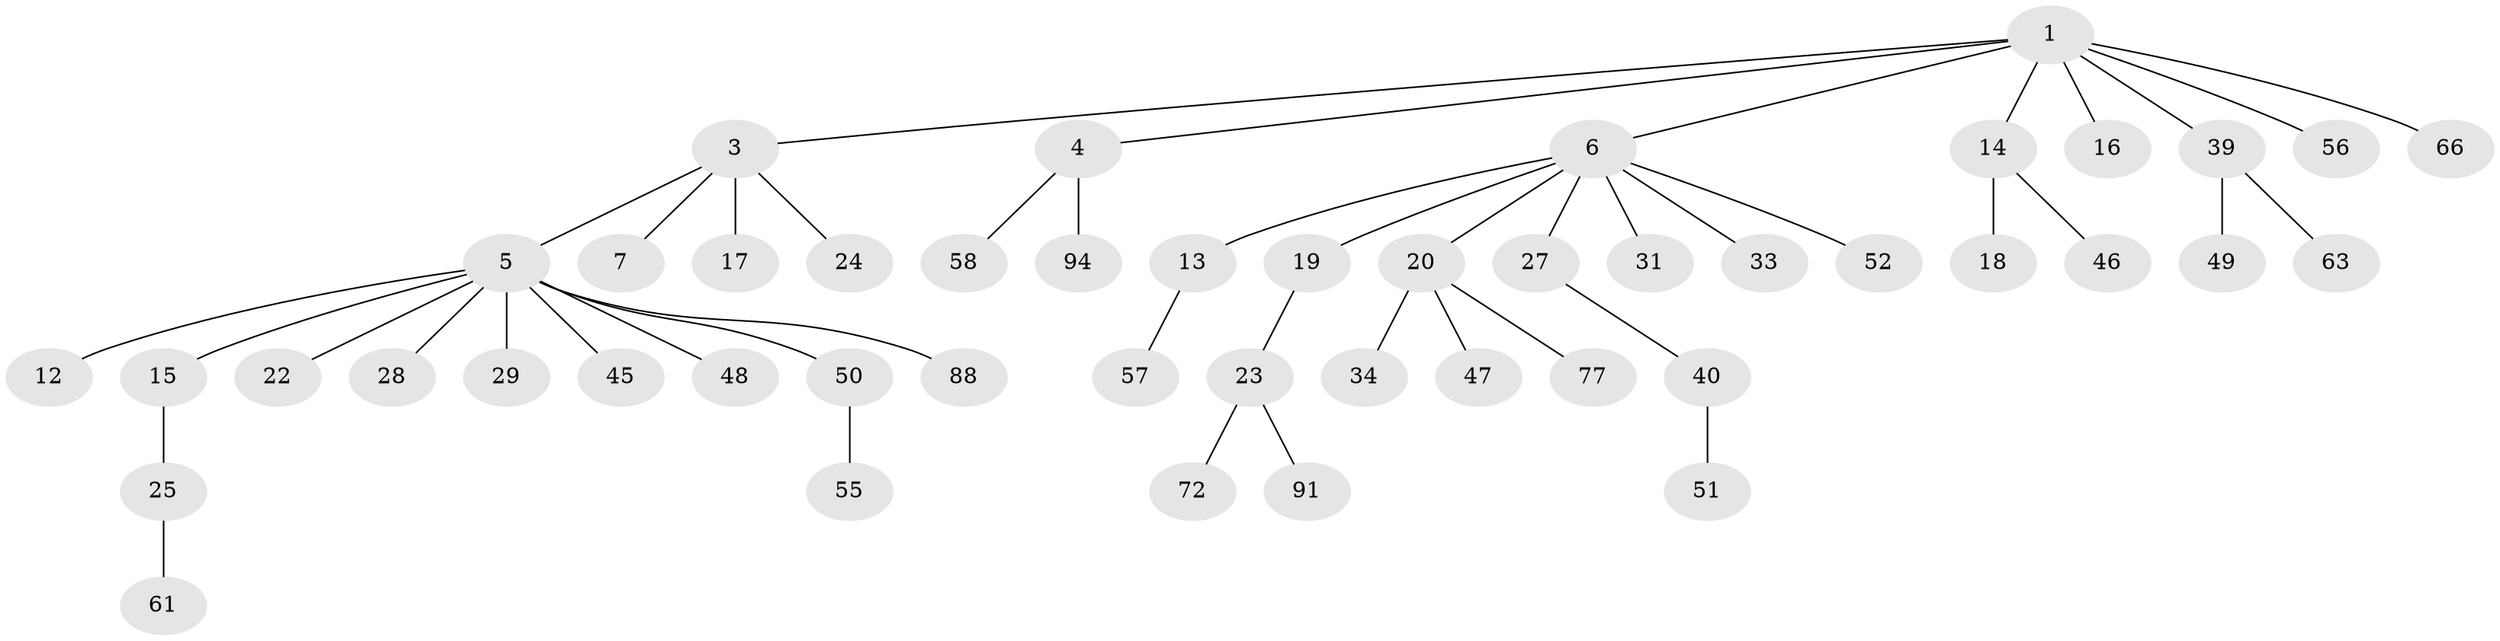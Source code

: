 // original degree distribution, {2: 0.24468085106382978, 8: 0.010638297872340425, 5: 0.010638297872340425, 3: 0.09574468085106383, 9: 0.010638297872340425, 4: 0.09574468085106383, 6: 0.010638297872340425, 1: 0.5212765957446809}
// Generated by graph-tools (version 1.1) at 2025/15/03/09/25 04:15:21]
// undirected, 47 vertices, 46 edges
graph export_dot {
graph [start="1"]
  node [color=gray90,style=filled];
  1 [super="+2"];
  3;
  4;
  5 [super="+26+9+10"];
  6 [super="+8"];
  7 [super="+79"];
  12 [super="+70"];
  13 [super="+21"];
  14 [super="+67"];
  15;
  16 [super="+41+89+68"];
  17 [super="+32"];
  18 [super="+54"];
  19 [super="+30"];
  20;
  22;
  23;
  24;
  25 [super="+75+36"];
  27 [super="+35+87+38"];
  28 [super="+53+43"];
  29 [super="+93"];
  31;
  33;
  34 [super="+92"];
  39 [super="+42"];
  40 [super="+44"];
  45 [super="+81"];
  46 [super="+65"];
  47;
  48;
  49;
  50;
  51 [super="+64"];
  52;
  55;
  56 [super="+78"];
  57 [super="+86"];
  58;
  61;
  63;
  66 [super="+76+74"];
  72 [super="+80"];
  77;
  88;
  91;
  94;
  1 -- 66;
  1 -- 3;
  1 -- 4;
  1 -- 6;
  1 -- 39;
  1 -- 14;
  1 -- 16;
  1 -- 56;
  3 -- 5;
  3 -- 7;
  3 -- 17;
  3 -- 24;
  4 -- 58;
  4 -- 94;
  5 -- 12;
  5 -- 15;
  5 -- 29;
  5 -- 48;
  5 -- 88;
  5 -- 50;
  5 -- 45;
  5 -- 28;
  5 -- 22;
  6 -- 27;
  6 -- 31;
  6 -- 33;
  6 -- 19;
  6 -- 20;
  6 -- 52;
  6 -- 13;
  13 -- 57;
  14 -- 18;
  14 -- 46;
  15 -- 25;
  19 -- 23;
  20 -- 34;
  20 -- 47;
  20 -- 77;
  23 -- 72;
  23 -- 91;
  25 -- 61;
  27 -- 40;
  39 -- 63;
  39 -- 49;
  40 -- 51;
  50 -- 55;
}

